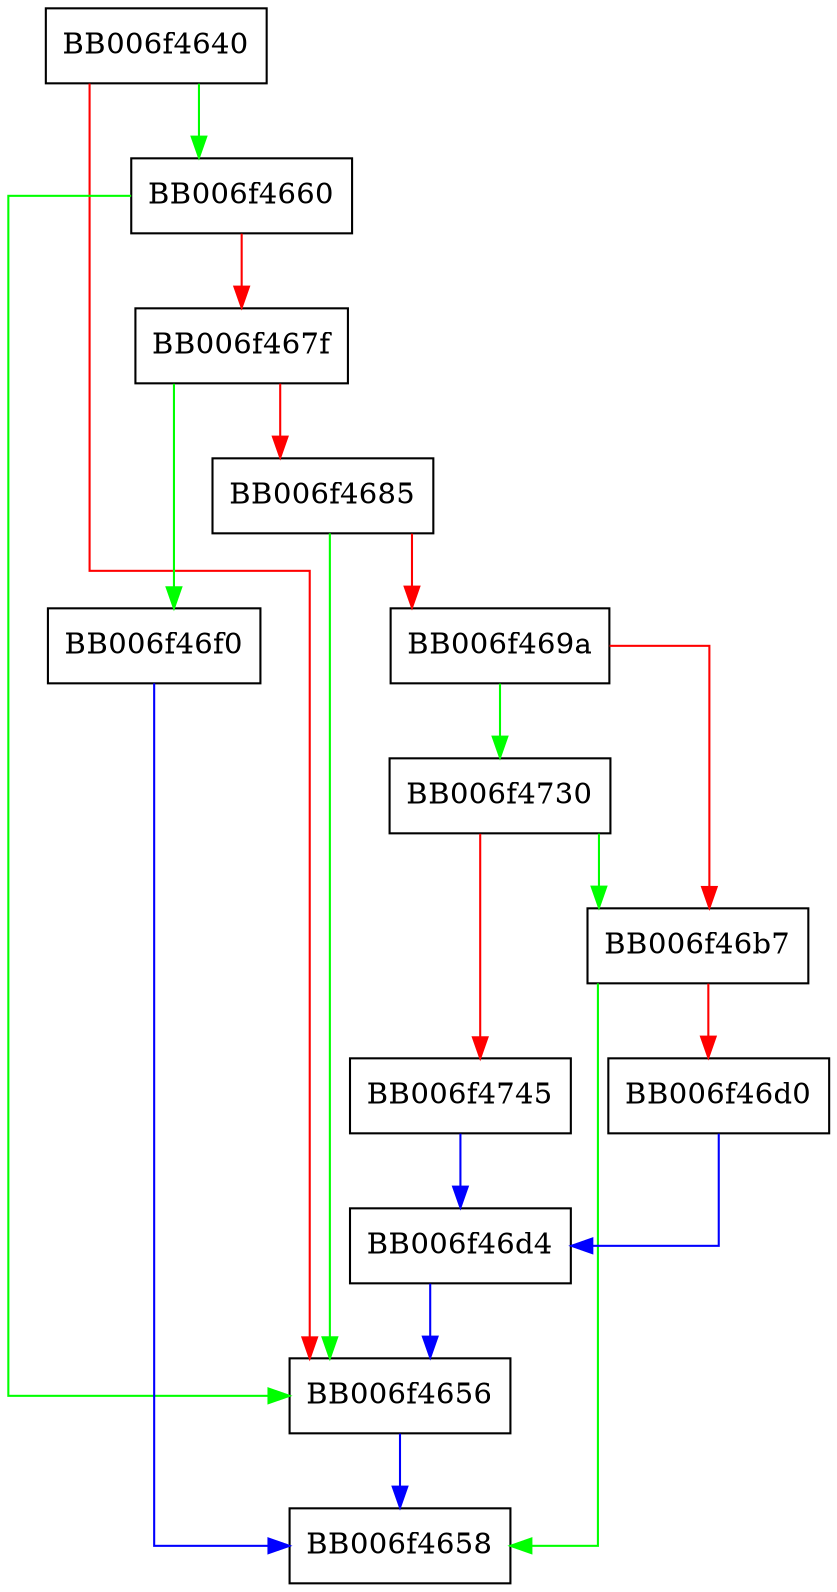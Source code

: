 digraph rsa_sha512_256_verify_recover_init {
  node [shape="box"];
  graph [splines=ortho];
  BB006f4640 -> BB006f4660 [color="green"];
  BB006f4640 -> BB006f4656 [color="red"];
  BB006f4656 -> BB006f4658 [color="blue"];
  BB006f4660 -> BB006f4656 [color="green"];
  BB006f4660 -> BB006f467f [color="red"];
  BB006f467f -> BB006f46f0 [color="green"];
  BB006f467f -> BB006f4685 [color="red"];
  BB006f4685 -> BB006f4656 [color="green"];
  BB006f4685 -> BB006f469a [color="red"];
  BB006f469a -> BB006f4730 [color="green"];
  BB006f469a -> BB006f46b7 [color="red"];
  BB006f46b7 -> BB006f4658 [color="green"];
  BB006f46b7 -> BB006f46d0 [color="red"];
  BB006f46d0 -> BB006f46d4 [color="blue"];
  BB006f46d4 -> BB006f4656 [color="blue"];
  BB006f46f0 -> BB006f4658 [color="blue"];
  BB006f4730 -> BB006f46b7 [color="green"];
  BB006f4730 -> BB006f4745 [color="red"];
  BB006f4745 -> BB006f46d4 [color="blue"];
}